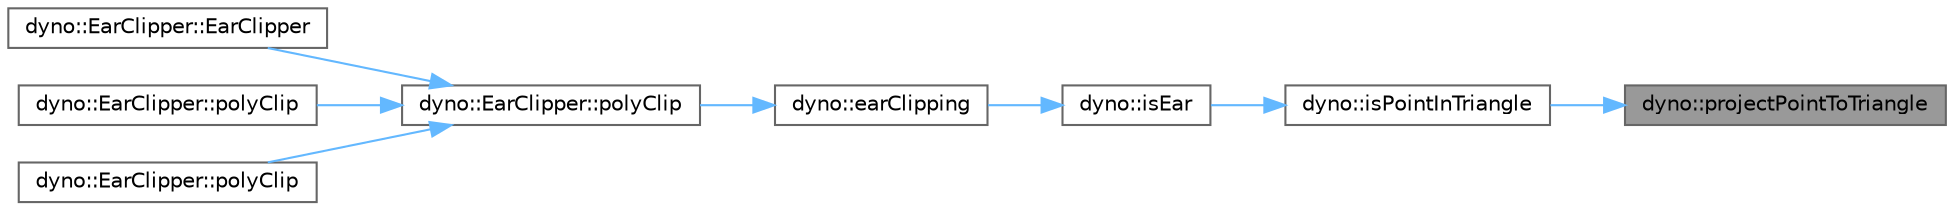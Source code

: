 digraph "dyno::projectPointToTriangle"
{
 // LATEX_PDF_SIZE
  bgcolor="transparent";
  edge [fontname=Helvetica,fontsize=10,labelfontname=Helvetica,labelfontsize=10];
  node [fontname=Helvetica,fontsize=10,shape=box,height=0.2,width=0.4];
  rankdir="RL";
  Node1 [id="Node000001",label="dyno::projectPointToTriangle",height=0.2,width=0.4,color="gray40", fillcolor="grey60", style="filled", fontcolor="black",tooltip=" "];
  Node1 -> Node2 [id="edge1_Node000001_Node000002",dir="back",color="steelblue1",style="solid",tooltip=" "];
  Node2 [id="Node000002",label="dyno::isPointInTriangle",height=0.2,width=0.4,color="grey40", fillcolor="white", style="filled",URL="$namespacedyno.html#ab5d5246e1a696ccfe3ae5767e22623d0",tooltip=" "];
  Node2 -> Node3 [id="edge2_Node000002_Node000003",dir="back",color="steelblue1",style="solid",tooltip=" "];
  Node3 [id="Node000003",label="dyno::isEar",height=0.2,width=0.4,color="grey40", fillcolor="white", style="filled",URL="$namespacedyno.html#a25fab18c76b673677092af4c5fd9c1ab",tooltip=" "];
  Node3 -> Node4 [id="edge3_Node000003_Node000004",dir="back",color="steelblue1",style="solid",tooltip=" "];
  Node4 [id="Node000004",label="dyno::earClipping",height=0.2,width=0.4,color="grey40", fillcolor="white", style="filled",URL="$namespacedyno.html#aa73f30f237eeca1d2d0ee98c30155f0f",tooltip=" "];
  Node4 -> Node5 [id="edge4_Node000004_Node000005",dir="back",color="steelblue1",style="solid",tooltip=" "];
  Node5 [id="Node000005",label="dyno::EarClipper::polyClip",height=0.2,width=0.4,color="grey40", fillcolor="white", style="filled",URL="$classdyno_1_1_ear_clipper.html#ace41115514ab2b441e97acd875a74408",tooltip=" "];
  Node5 -> Node6 [id="edge5_Node000005_Node000006",dir="back",color="steelblue1",style="solid",tooltip=" "];
  Node6 [id="Node000006",label="dyno::EarClipper::EarClipper",height=0.2,width=0.4,color="grey40", fillcolor="white", style="filled",URL="$classdyno_1_1_ear_clipper.html#a6a4aa8005194976722be2503fcc75f4e",tooltip=" "];
  Node5 -> Node7 [id="edge6_Node000005_Node000007",dir="back",color="steelblue1",style="solid",tooltip=" "];
  Node7 [id="Node000007",label="dyno::EarClipper::polyClip",height=0.2,width=0.4,color="grey40", fillcolor="white", style="filled",URL="$classdyno_1_1_ear_clipper.html#a2e1e5742f21d2961392e59996a34cc4c",tooltip=" "];
  Node5 -> Node8 [id="edge7_Node000005_Node000008",dir="back",color="steelblue1",style="solid",tooltip=" "];
  Node8 [id="Node000008",label="dyno::EarClipper::polyClip",height=0.2,width=0.4,color="grey40", fillcolor="white", style="filled",URL="$classdyno_1_1_ear_clipper.html#a603c607095ceb779911883169a04cdc7",tooltip=" "];
}
